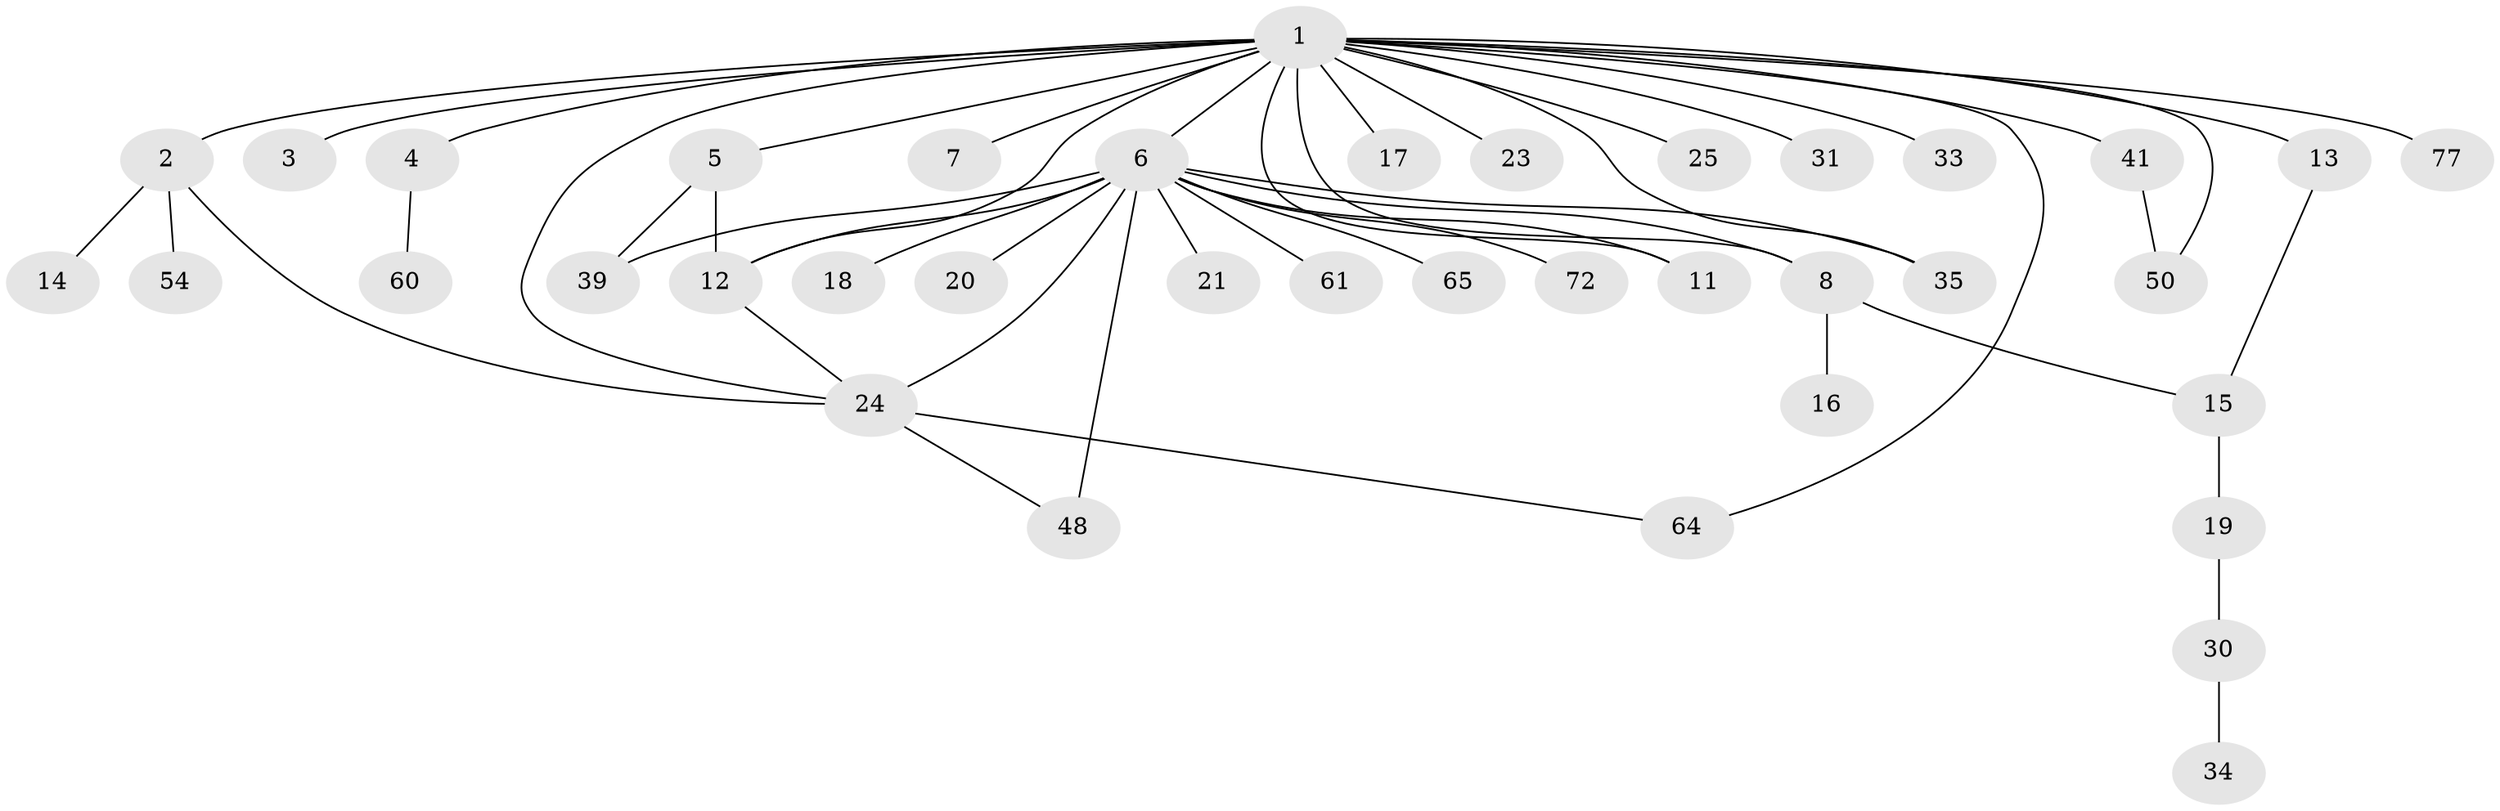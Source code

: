 // original degree distribution, {24: 0.012987012987012988, 4: 0.07792207792207792, 1: 0.5194805194805194, 2: 0.2597402597402597, 16: 0.012987012987012988, 6: 0.03896103896103896, 3: 0.05194805194805195, 5: 0.025974025974025976}
// Generated by graph-tools (version 1.1) at 2025/14/03/09/25 04:14:22]
// undirected, 38 vertices, 50 edges
graph export_dot {
graph [start="1"]
  node [color=gray90,style=filled];
  1;
  2;
  3;
  4;
  5 [super="+62+27"];
  6 [super="+29+28+26+9"];
  7;
  8;
  11;
  12 [super="+22+59"];
  13;
  14;
  15 [super="+76+36"];
  16;
  17;
  18;
  19;
  20 [super="+52"];
  21;
  23;
  24 [super="+40"];
  25;
  30;
  31;
  33;
  34;
  35 [super="+70+57"];
  39 [super="+56+75+44+43"];
  41 [super="+53"];
  48;
  50 [super="+68"];
  54;
  60;
  61;
  64;
  65;
  72;
  77;
  1 -- 2;
  1 -- 3;
  1 -- 4;
  1 -- 5;
  1 -- 6 [weight=3];
  1 -- 7;
  1 -- 8;
  1 -- 11;
  1 -- 13;
  1 -- 17;
  1 -- 23;
  1 -- 24;
  1 -- 25;
  1 -- 31;
  1 -- 33;
  1 -- 35;
  1 -- 41;
  1 -- 50;
  1 -- 64;
  1 -- 77;
  1 -- 12;
  2 -- 14;
  2 -- 54;
  2 -- 24;
  4 -- 60;
  5 -- 12;
  5 -- 39;
  6 -- 8;
  6 -- 11;
  6 -- 12;
  6 -- 18;
  6 -- 20;
  6 -- 21;
  6 -- 48;
  6 -- 61;
  6 -- 65;
  6 -- 72;
  6 -- 35;
  6 -- 24;
  6 -- 39;
  8 -- 15;
  8 -- 16;
  12 -- 24;
  13 -- 15;
  15 -- 19;
  19 -- 30;
  24 -- 64;
  24 -- 48;
  30 -- 34;
  41 -- 50;
}

